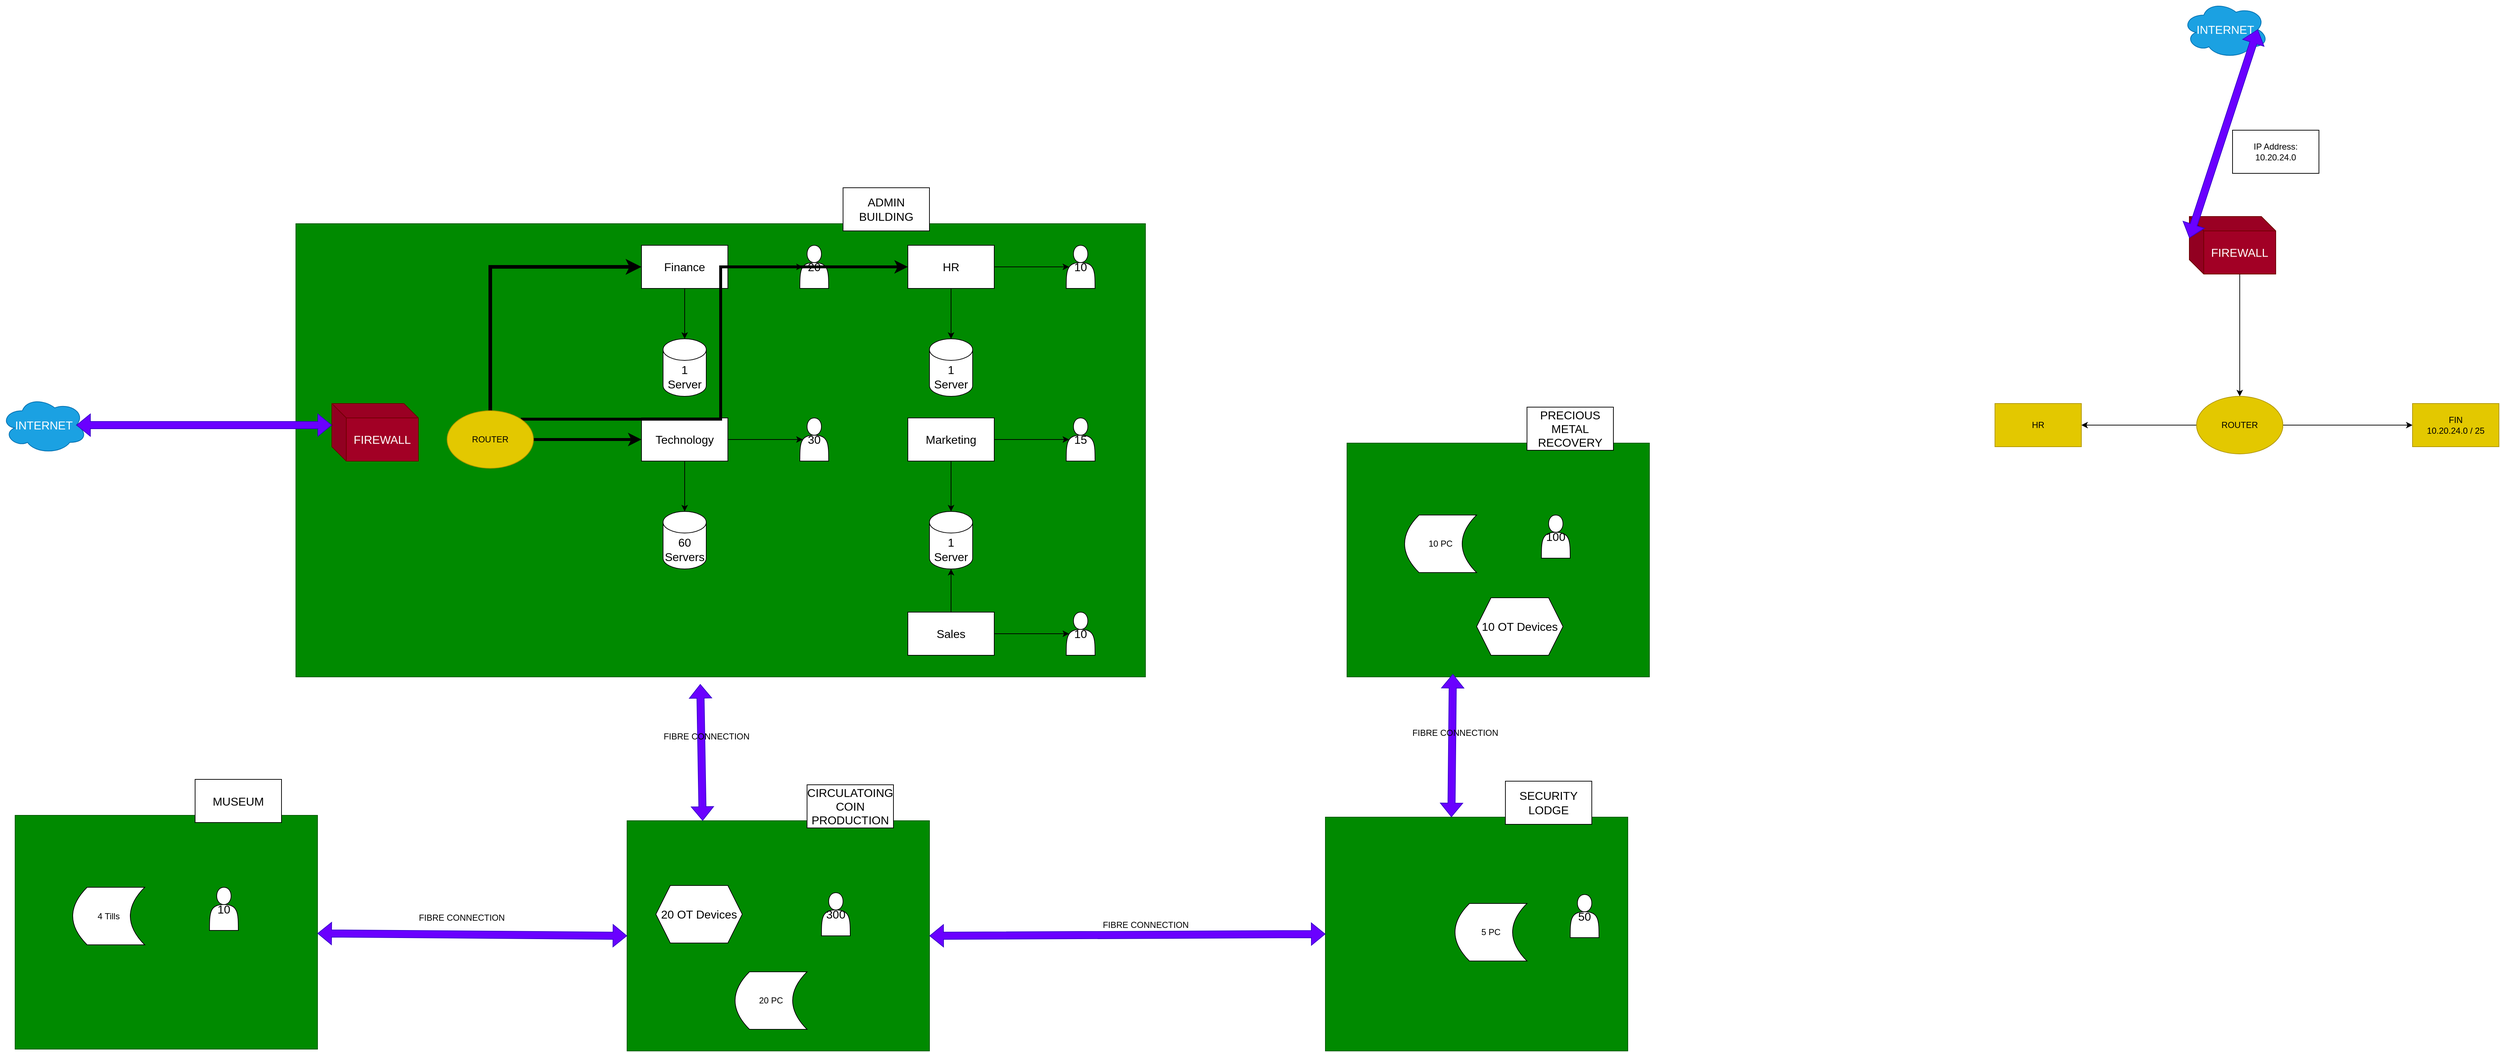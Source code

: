 <mxfile version="22.1.18" type="device">
  <diagram name="Page-1" id="r7yUffq-W_z64B7sUxZy">
    <mxGraphModel dx="2442" dy="2124" grid="1" gridSize="10" guides="1" tooltips="1" connect="1" arrows="1" fold="1" page="1" pageScale="1" pageWidth="827" pageHeight="1169" math="0" shadow="0">
      <root>
        <mxCell id="0" />
        <mxCell id="1" parent="0" />
        <mxCell id="exQoNpuggWTd6QfUsrgI-29" value="" style="rounded=0;whiteSpace=wrap;html=1;fillColor=#008a00;fontColor=#ffffff;strokeColor=#005700;fontSize=16;" parent="1" vertex="1">
          <mxGeometry x="-380" y="20" width="1180" height="630" as="geometry" />
        </mxCell>
        <mxCell id="exQoNpuggWTd6QfUsrgI-3" value="" style="edgeStyle=orthogonalEdgeStyle;rounded=0;orthogonalLoop=1;jettySize=auto;html=1;entryX=0.1;entryY=0.5;entryDx=0;entryDy=0;entryPerimeter=0;fontSize=16;" parent="1" source="exQoNpuggWTd6QfUsrgI-1" target="exQoNpuggWTd6QfUsrgI-41" edge="1">
          <mxGeometry relative="1" as="geometry">
            <mxPoint x="300" y="80" as="targetPoint" />
          </mxGeometry>
        </mxCell>
        <mxCell id="exQoNpuggWTd6QfUsrgI-5" value="" style="edgeStyle=orthogonalEdgeStyle;rounded=0;orthogonalLoop=1;jettySize=auto;html=1;entryX=0.5;entryY=0;entryDx=0;entryDy=0;entryPerimeter=0;fontSize=16;" parent="1" source="exQoNpuggWTd6QfUsrgI-1" target="exQoNpuggWTd6QfUsrgI-34" edge="1">
          <mxGeometry relative="1" as="geometry">
            <mxPoint x="160" y="160" as="targetPoint" />
          </mxGeometry>
        </mxCell>
        <mxCell id="exQoNpuggWTd6QfUsrgI-1" value="Finance" style="rounded=0;whiteSpace=wrap;html=1;fontSize=16;" parent="1" vertex="1">
          <mxGeometry x="100" y="50" width="120" height="60" as="geometry" />
        </mxCell>
        <mxCell id="exQoNpuggWTd6QfUsrgI-8" value="" style="edgeStyle=orthogonalEdgeStyle;rounded=0;orthogonalLoop=1;jettySize=auto;html=1;entryX=0.1;entryY=0.5;entryDx=0;entryDy=0;entryPerimeter=0;fontSize=16;" parent="1" source="exQoNpuggWTd6QfUsrgI-6" target="exQoNpuggWTd6QfUsrgI-42" edge="1">
          <mxGeometry relative="1" as="geometry">
            <mxPoint x="660" y="80" as="targetPoint" />
          </mxGeometry>
        </mxCell>
        <mxCell id="exQoNpuggWTd6QfUsrgI-10" value="" style="edgeStyle=orthogonalEdgeStyle;rounded=0;orthogonalLoop=1;jettySize=auto;html=1;entryX=0.5;entryY=0;entryDx=0;entryDy=0;entryPerimeter=0;fontSize=16;" parent="1" source="exQoNpuggWTd6QfUsrgI-6" target="exQoNpuggWTd6QfUsrgI-35" edge="1">
          <mxGeometry relative="1" as="geometry">
            <mxPoint x="530" y="150" as="targetPoint" />
          </mxGeometry>
        </mxCell>
        <mxCell id="exQoNpuggWTd6QfUsrgI-6" value="HR" style="rounded=0;whiteSpace=wrap;html=1;fontSize=16;" parent="1" vertex="1">
          <mxGeometry x="470" y="50" width="120" height="60" as="geometry" />
        </mxCell>
        <mxCell id="exQoNpuggWTd6QfUsrgI-15" value="" style="edgeStyle=orthogonalEdgeStyle;rounded=0;orthogonalLoop=1;jettySize=auto;html=1;entryX=0.1;entryY=0.5;entryDx=0;entryDy=0;entryPerimeter=0;fontSize=16;" parent="1" source="exQoNpuggWTd6QfUsrgI-11" target="exQoNpuggWTd6QfUsrgI-39" edge="1">
          <mxGeometry relative="1" as="geometry">
            <mxPoint x="300" y="320" as="targetPoint" />
          </mxGeometry>
        </mxCell>
        <mxCell id="exQoNpuggWTd6QfUsrgI-17" value="" style="edgeStyle=orthogonalEdgeStyle;rounded=0;orthogonalLoop=1;jettySize=auto;html=1;entryX=0.5;entryY=0;entryDx=0;entryDy=0;entryPerimeter=0;fontSize=16;" parent="1" source="exQoNpuggWTd6QfUsrgI-11" target="exQoNpuggWTd6QfUsrgI-32" edge="1">
          <mxGeometry relative="1" as="geometry">
            <mxPoint x="160" y="410" as="targetPoint" />
          </mxGeometry>
        </mxCell>
        <mxCell id="exQoNpuggWTd6QfUsrgI-11" value="Technology" style="rounded=0;whiteSpace=wrap;html=1;fontSize=16;" parent="1" vertex="1">
          <mxGeometry x="100" y="290" width="120" height="60" as="geometry" />
        </mxCell>
        <mxCell id="exQoNpuggWTd6QfUsrgI-20" value="" style="edgeStyle=orthogonalEdgeStyle;rounded=0;orthogonalLoop=1;jettySize=auto;html=1;entryX=0.1;entryY=0.5;entryDx=0;entryDy=0;entryPerimeter=0;fontSize=16;" parent="1" source="exQoNpuggWTd6QfUsrgI-18" target="exQoNpuggWTd6QfUsrgI-38" edge="1">
          <mxGeometry relative="1" as="geometry">
            <mxPoint x="670" y="320" as="targetPoint" />
          </mxGeometry>
        </mxCell>
        <mxCell id="exQoNpuggWTd6QfUsrgI-22" value="" style="edgeStyle=orthogonalEdgeStyle;rounded=0;orthogonalLoop=1;jettySize=auto;html=1;entryX=0.5;entryY=0;entryDx=0;entryDy=0;entryPerimeter=0;fontSize=16;" parent="1" source="exQoNpuggWTd6QfUsrgI-18" target="exQoNpuggWTd6QfUsrgI-33" edge="1">
          <mxGeometry relative="1" as="geometry">
            <mxPoint x="530" y="400" as="targetPoint" />
          </mxGeometry>
        </mxCell>
        <mxCell id="exQoNpuggWTd6QfUsrgI-18" value="Marketing" style="rounded=0;whiteSpace=wrap;html=1;fontSize=16;" parent="1" vertex="1">
          <mxGeometry x="470" y="290" width="120" height="60" as="geometry" />
        </mxCell>
        <mxCell id="exQoNpuggWTd6QfUsrgI-24" style="edgeStyle=orthogonalEdgeStyle;rounded=0;orthogonalLoop=1;jettySize=auto;html=1;exitX=0.5;exitY=0;exitDx=0;exitDy=0;entryX=0.5;entryY=1;entryDx=0;entryDy=0;entryPerimeter=0;fontSize=16;" parent="1" source="exQoNpuggWTd6QfUsrgI-23" target="exQoNpuggWTd6QfUsrgI-33" edge="1">
          <mxGeometry relative="1" as="geometry">
            <mxPoint x="530" y="520" as="targetPoint" />
          </mxGeometry>
        </mxCell>
        <mxCell id="exQoNpuggWTd6QfUsrgI-26" value="" style="edgeStyle=orthogonalEdgeStyle;rounded=0;orthogonalLoop=1;jettySize=auto;html=1;entryX=0.1;entryY=0.5;entryDx=0;entryDy=0;entryPerimeter=0;fontSize=16;" parent="1" source="exQoNpuggWTd6QfUsrgI-23" target="exQoNpuggWTd6QfUsrgI-40" edge="1">
          <mxGeometry relative="1" as="geometry">
            <mxPoint x="660" y="580" as="targetPoint" />
          </mxGeometry>
        </mxCell>
        <mxCell id="exQoNpuggWTd6QfUsrgI-23" value="Sales" style="rounded=0;whiteSpace=wrap;html=1;fontSize=16;" parent="1" vertex="1">
          <mxGeometry x="470" y="560" width="120" height="60" as="geometry" />
        </mxCell>
        <mxCell id="exQoNpuggWTd6QfUsrgI-30" value="ADMIN BUILDING" style="rounded=0;whiteSpace=wrap;html=1;fontSize=16;" parent="1" vertex="1">
          <mxGeometry x="380" y="-30" width="120" height="60" as="geometry" />
        </mxCell>
        <mxCell id="exQoNpuggWTd6QfUsrgI-32" value="60 Servers" style="shape=cylinder3;whiteSpace=wrap;html=1;boundedLbl=1;backgroundOutline=1;size=15;fontSize=16;" parent="1" vertex="1">
          <mxGeometry x="130" y="420" width="60" height="80" as="geometry" />
        </mxCell>
        <mxCell id="exQoNpuggWTd6QfUsrgI-33" value="1 Server" style="shape=cylinder3;whiteSpace=wrap;html=1;boundedLbl=1;backgroundOutline=1;size=15;fontSize=16;" parent="1" vertex="1">
          <mxGeometry x="500" y="420" width="60" height="80" as="geometry" />
        </mxCell>
        <mxCell id="exQoNpuggWTd6QfUsrgI-34" value="1 Server" style="shape=cylinder3;whiteSpace=wrap;html=1;boundedLbl=1;backgroundOutline=1;size=15;fontSize=16;" parent="1" vertex="1">
          <mxGeometry x="130" y="180" width="60" height="80" as="geometry" />
        </mxCell>
        <mxCell id="exQoNpuggWTd6QfUsrgI-35" value="1 Server" style="shape=cylinder3;whiteSpace=wrap;html=1;boundedLbl=1;backgroundOutline=1;size=15;fontSize=16;" parent="1" vertex="1">
          <mxGeometry x="500" y="180" width="60" height="80" as="geometry" />
        </mxCell>
        <mxCell id="exQoNpuggWTd6QfUsrgI-36" value="INTERNET" style="ellipse;shape=cloud;whiteSpace=wrap;html=1;fillColor=#1ba1e2;fontColor=#ffffff;strokeColor=#006EAF;fontSize=16;" parent="1" vertex="1">
          <mxGeometry x="-790" y="260" width="120" height="80" as="geometry" />
        </mxCell>
        <mxCell id="exQoNpuggWTd6QfUsrgI-37" value="" style="rounded=0;whiteSpace=wrap;html=1;fillColor=#008a00;fontColor=#ffffff;strokeColor=#005700;fontSize=16;" parent="1" vertex="1">
          <mxGeometry x="80" y="850" width="420" height="320" as="geometry" />
        </mxCell>
        <mxCell id="exQoNpuggWTd6QfUsrgI-38" value="15" style="shape=actor;whiteSpace=wrap;html=1;fontSize=16;" parent="1" vertex="1">
          <mxGeometry x="690" y="290" width="40" height="60" as="geometry" />
        </mxCell>
        <mxCell id="exQoNpuggWTd6QfUsrgI-39" value="30" style="shape=actor;whiteSpace=wrap;html=1;fontSize=16;" parent="1" vertex="1">
          <mxGeometry x="320" y="290" width="40" height="60" as="geometry" />
        </mxCell>
        <mxCell id="exQoNpuggWTd6QfUsrgI-40" value="10" style="shape=actor;whiteSpace=wrap;html=1;fontSize=16;" parent="1" vertex="1">
          <mxGeometry x="690" y="560" width="40" height="60" as="geometry" />
        </mxCell>
        <mxCell id="exQoNpuggWTd6QfUsrgI-41" value="20" style="shape=actor;whiteSpace=wrap;html=1;fontSize=16;" parent="1" vertex="1">
          <mxGeometry x="320" y="50" width="40" height="60" as="geometry" />
        </mxCell>
        <mxCell id="exQoNpuggWTd6QfUsrgI-42" value="10" style="shape=actor;whiteSpace=wrap;html=1;fontSize=16;" parent="1" vertex="1">
          <mxGeometry x="690" y="50" width="40" height="60" as="geometry" />
        </mxCell>
        <mxCell id="exQoNpuggWTd6QfUsrgI-43" value="CIRCULATOING COIN PRODUCTION" style="rounded=0;whiteSpace=wrap;html=1;fontSize=16;" parent="1" vertex="1">
          <mxGeometry x="330" y="800" width="120" height="60" as="geometry" />
        </mxCell>
        <mxCell id="exQoNpuggWTd6QfUsrgI-44" value="FIREWALL" style="shape=cube;whiteSpace=wrap;html=1;boundedLbl=1;backgroundOutline=1;darkOpacity=0.05;darkOpacity2=0.1;fillColor=#a20025;fontColor=#ffffff;strokeColor=#6F0000;fontSize=16;" parent="1" vertex="1">
          <mxGeometry x="-330" y="270" width="120" height="80" as="geometry" />
        </mxCell>
        <mxCell id="exQoNpuggWTd6QfUsrgI-45" value="" style="shape=flexArrow;endArrow=classic;startArrow=classic;html=1;rounded=0;exitX=0.875;exitY=0.5;exitDx=0;exitDy=0;exitPerimeter=0;entryX=0;entryY=0;entryDx=0;entryDy=30;entryPerimeter=0;fillColor=#6a00ff;strokeColor=#3700CC;fontSize=16;" parent="1" source="exQoNpuggWTd6QfUsrgI-36" target="exQoNpuggWTd6QfUsrgI-44" edge="1">
          <mxGeometry width="100" height="100" relative="1" as="geometry">
            <mxPoint x="-500" y="299.52" as="sourcePoint" />
            <mxPoint x="-410" y="300" as="targetPoint" />
          </mxGeometry>
        </mxCell>
        <mxCell id="exQoNpuggWTd6QfUsrgI-46" value="300" style="shape=actor;whiteSpace=wrap;html=1;fontSize=16;" parent="1" vertex="1">
          <mxGeometry x="350" y="950" width="40" height="60" as="geometry" />
        </mxCell>
        <mxCell id="exQoNpuggWTd6QfUsrgI-48" value="20 OT Devices" style="shape=hexagon;perimeter=hexagonPerimeter2;whiteSpace=wrap;html=1;fixedSize=1;fontSize=16;" parent="1" vertex="1">
          <mxGeometry x="120" y="940" width="120" height="80" as="geometry" />
        </mxCell>
        <mxCell id="exQoNpuggWTd6QfUsrgI-50" value="20 PC" style="shape=dataStorage;whiteSpace=wrap;html=1;fixedSize=1;" parent="1" vertex="1">
          <mxGeometry x="230" y="1060" width="100" height="80" as="geometry" />
        </mxCell>
        <mxCell id="exQoNpuggWTd6QfUsrgI-53" value="" style="shape=flexArrow;endArrow=classic;startArrow=classic;html=1;rounded=0;exitX=0.25;exitY=0;exitDx=0;exitDy=0;entryX=0.476;entryY=1.016;entryDx=0;entryDy=0;entryPerimeter=0;fillColor=#6a00ff;strokeColor=#3700CC;" parent="1" source="exQoNpuggWTd6QfUsrgI-37" target="exQoNpuggWTd6QfUsrgI-29" edge="1">
          <mxGeometry width="100" height="100" relative="1" as="geometry">
            <mxPoint x="180" y="750" as="sourcePoint" />
            <mxPoint x="180" y="670" as="targetPoint" />
          </mxGeometry>
        </mxCell>
        <mxCell id="exQoNpuggWTd6QfUsrgI-54" value="FIBRE CONNECTION" style="text;html=1;align=center;verticalAlign=middle;resizable=0;points=[];autosize=1;strokeColor=none;fillColor=none;" parent="1" vertex="1">
          <mxGeometry x="120" y="718" width="140" height="30" as="geometry" />
        </mxCell>
        <mxCell id="exQoNpuggWTd6QfUsrgI-60" value="" style="rounded=0;whiteSpace=wrap;html=1;fillColor=#008a00;fontColor=#ffffff;strokeColor=#005700;fontSize=16;" parent="1" vertex="1">
          <mxGeometry x="1050" y="845" width="420" height="325" as="geometry" />
        </mxCell>
        <mxCell id="exQoNpuggWTd6QfUsrgI-61" value="SECURITY LODGE" style="rounded=0;whiteSpace=wrap;html=1;fontSize=16;" parent="1" vertex="1">
          <mxGeometry x="1300" y="795" width="120" height="60" as="geometry" />
        </mxCell>
        <mxCell id="exQoNpuggWTd6QfUsrgI-62" value="50" style="shape=actor;whiteSpace=wrap;html=1;fontSize=16;" parent="1" vertex="1">
          <mxGeometry x="1390" y="952.5" width="40" height="60" as="geometry" />
        </mxCell>
        <mxCell id="exQoNpuggWTd6QfUsrgI-64" value="5 PC" style="shape=dataStorage;whiteSpace=wrap;html=1;fixedSize=1;" parent="1" vertex="1">
          <mxGeometry x="1230" y="965" width="100" height="80" as="geometry" />
        </mxCell>
        <mxCell id="exQoNpuggWTd6QfUsrgI-65" value="" style="shape=flexArrow;endArrow=classic;startArrow=classic;html=1;rounded=0;exitX=1;exitY=0.5;exitDx=0;exitDy=0;entryX=0;entryY=0.5;entryDx=0;entryDy=0;fillColor=#6a00ff;strokeColor=#3700CC;" parent="1" source="exQoNpuggWTd6QfUsrgI-37" target="exQoNpuggWTd6QfUsrgI-60" edge="1">
          <mxGeometry width="100" height="100" relative="1" as="geometry">
            <mxPoint x="688" y="1010" as="sourcePoint" />
            <mxPoint x="690" y="811" as="targetPoint" />
          </mxGeometry>
        </mxCell>
        <mxCell id="exQoNpuggWTd6QfUsrgI-66" value="FIBRE CONNECTION" style="text;html=1;align=center;verticalAlign=middle;resizable=0;points=[];autosize=1;strokeColor=none;fillColor=none;" parent="1" vertex="1">
          <mxGeometry x="730" y="980" width="140" height="30" as="geometry" />
        </mxCell>
        <mxCell id="exQoNpuggWTd6QfUsrgI-67" value="" style="rounded=0;whiteSpace=wrap;html=1;fillColor=#008a00;fontColor=#ffffff;strokeColor=#005700;fontSize=16;" parent="1" vertex="1">
          <mxGeometry x="1080" y="325" width="420" height="325" as="geometry" />
        </mxCell>
        <mxCell id="exQoNpuggWTd6QfUsrgI-68" value="PRECIOUS METAL RECOVERY" style="rounded=0;whiteSpace=wrap;html=1;fontSize=16;" parent="1" vertex="1">
          <mxGeometry x="1330" y="275" width="120" height="60" as="geometry" />
        </mxCell>
        <mxCell id="exQoNpuggWTd6QfUsrgI-69" value="100" style="shape=actor;whiteSpace=wrap;html=1;fontSize=16;" parent="1" vertex="1">
          <mxGeometry x="1350" y="425" width="40" height="60" as="geometry" />
        </mxCell>
        <mxCell id="exQoNpuggWTd6QfUsrgI-70" value="10 PC" style="shape=dataStorage;whiteSpace=wrap;html=1;fixedSize=1;" parent="1" vertex="1">
          <mxGeometry x="1160" y="425" width="100" height="80" as="geometry" />
        </mxCell>
        <mxCell id="exQoNpuggWTd6QfUsrgI-71" value="" style="rounded=0;whiteSpace=wrap;html=1;fillColor=#008a00;fontColor=#ffffff;strokeColor=#005700;fontSize=16;" parent="1" vertex="1">
          <mxGeometry x="-770" y="842.5" width="420" height="325" as="geometry" />
        </mxCell>
        <mxCell id="exQoNpuggWTd6QfUsrgI-72" value="MUSEUM" style="rounded=0;whiteSpace=wrap;html=1;fontSize=16;" parent="1" vertex="1">
          <mxGeometry x="-520" y="792.5" width="120" height="60" as="geometry" />
        </mxCell>
        <mxCell id="exQoNpuggWTd6QfUsrgI-73" value="10" style="shape=actor;whiteSpace=wrap;html=1;fontSize=16;" parent="1" vertex="1">
          <mxGeometry x="-500" y="942.5" width="40" height="60" as="geometry" />
        </mxCell>
        <mxCell id="exQoNpuggWTd6QfUsrgI-74" value="4 Tills" style="shape=dataStorage;whiteSpace=wrap;html=1;fixedSize=1;" parent="1" vertex="1">
          <mxGeometry x="-690" y="942.5" width="100" height="80" as="geometry" />
        </mxCell>
        <mxCell id="exQoNpuggWTd6QfUsrgI-75" value="" style="shape=flexArrow;endArrow=classic;startArrow=classic;html=1;rounded=0;fillColor=#6a00ff;strokeColor=#3700CC;entryX=0;entryY=0.5;entryDx=0;entryDy=0;" parent="1" source="exQoNpuggWTd6QfUsrgI-71" target="exQoNpuggWTd6QfUsrgI-37" edge="1">
          <mxGeometry width="100" height="100" relative="1" as="geometry">
            <mxPoint x="-330" y="1004.5" as="sourcePoint" />
            <mxPoint x="90" y="1003" as="targetPoint" />
          </mxGeometry>
        </mxCell>
        <mxCell id="exQoNpuggWTd6QfUsrgI-76" value="FIBRE CONNECTION" style="text;html=1;align=center;verticalAlign=middle;resizable=0;points=[];autosize=1;strokeColor=none;fillColor=none;" parent="1" vertex="1">
          <mxGeometry x="-220" y="970" width="140" height="30" as="geometry" />
        </mxCell>
        <mxCell id="exQoNpuggWTd6QfUsrgI-77" value="10 OT Devices" style="shape=hexagon;perimeter=hexagonPerimeter2;whiteSpace=wrap;html=1;fixedSize=1;fontSize=16;" parent="1" vertex="1">
          <mxGeometry x="1260" y="540" width="120" height="80" as="geometry" />
        </mxCell>
        <mxCell id="exQoNpuggWTd6QfUsrgI-78" value="" style="shape=flexArrow;endArrow=classic;startArrow=classic;html=1;rounded=0;exitX=0.25;exitY=0;exitDx=0;exitDy=0;entryX=0.361;entryY=1.001;entryDx=0;entryDy=0;entryPerimeter=0;fillColor=#6a00ff;strokeColor=#3700CC;" parent="1" edge="1">
          <mxGeometry width="100" height="100" relative="1" as="geometry">
            <mxPoint x="1225" y="845" as="sourcePoint" />
            <mxPoint x="1227" y="646" as="targetPoint" />
          </mxGeometry>
        </mxCell>
        <mxCell id="exQoNpuggWTd6QfUsrgI-79" value="FIBRE CONNECTION" style="text;html=1;align=center;verticalAlign=middle;resizable=0;points=[];autosize=1;strokeColor=none;fillColor=none;" parent="1" vertex="1">
          <mxGeometry x="1160" y="713" width="140" height="30" as="geometry" />
        </mxCell>
        <mxCell id="exQoNpuggWTd6QfUsrgI-81" style="edgeStyle=orthogonalEdgeStyle;rounded=0;orthogonalLoop=1;jettySize=auto;html=1;exitX=0.5;exitY=0;exitDx=0;exitDy=0;entryX=0;entryY=0.5;entryDx=0;entryDy=0;strokeWidth=5;" parent="1" source="exQoNpuggWTd6QfUsrgI-80" target="exQoNpuggWTd6QfUsrgI-1" edge="1">
          <mxGeometry relative="1" as="geometry" />
        </mxCell>
        <mxCell id="exQoNpuggWTd6QfUsrgI-82" style="edgeStyle=orthogonalEdgeStyle;rounded=0;orthogonalLoop=1;jettySize=auto;html=1;exitX=1;exitY=0;exitDx=0;exitDy=0;entryX=0;entryY=0.5;entryDx=0;entryDy=0;strokeWidth=4;" parent="1" source="exQoNpuggWTd6QfUsrgI-80" target="exQoNpuggWTd6QfUsrgI-6" edge="1">
          <mxGeometry relative="1" as="geometry" />
        </mxCell>
        <mxCell id="exQoNpuggWTd6QfUsrgI-83" style="edgeStyle=orthogonalEdgeStyle;rounded=0;orthogonalLoop=1;jettySize=auto;html=1;exitX=1;exitY=0.5;exitDx=0;exitDy=0;entryX=0;entryY=0.5;entryDx=0;entryDy=0;strokeWidth=4;" parent="1" source="exQoNpuggWTd6QfUsrgI-80" target="exQoNpuggWTd6QfUsrgI-11" edge="1">
          <mxGeometry relative="1" as="geometry" />
        </mxCell>
        <mxCell id="exQoNpuggWTd6QfUsrgI-80" value="ROUTER" style="ellipse;whiteSpace=wrap;html=1;fillColor=#e3c800;fontColor=#000000;strokeColor=#B09500;" parent="1" vertex="1">
          <mxGeometry x="-170" y="280" width="120" height="80" as="geometry" />
        </mxCell>
        <mxCell id="TAJMVE1NWLni4-ESnmPy-22" value="INTERNET" style="ellipse;shape=cloud;whiteSpace=wrap;html=1;fillColor=#1ba1e2;fontColor=#ffffff;strokeColor=#006EAF;fontSize=16;" parent="1" vertex="1">
          <mxGeometry x="2240" y="-290" width="120" height="80" as="geometry" />
        </mxCell>
        <mxCell id="FXw4Os1aEV76UC7jO4sY-3" style="edgeStyle=orthogonalEdgeStyle;rounded=0;orthogonalLoop=1;jettySize=auto;html=1;exitX=0;exitY=0;exitDx=70;exitDy=80;exitPerimeter=0;entryX=0.5;entryY=0;entryDx=0;entryDy=0;" edge="1" parent="1" source="TAJMVE1NWLni4-ESnmPy-28" target="TAJMVE1NWLni4-ESnmPy-33">
          <mxGeometry relative="1" as="geometry" />
        </mxCell>
        <mxCell id="TAJMVE1NWLni4-ESnmPy-28" value="FIREWALL" style="shape=cube;whiteSpace=wrap;html=1;boundedLbl=1;backgroundOutline=1;darkOpacity=0.05;darkOpacity2=0.1;fillColor=#a20025;fontColor=#ffffff;strokeColor=#6F0000;fontSize=16;" parent="1" vertex="1">
          <mxGeometry x="2250" y="10" width="120" height="80" as="geometry" />
        </mxCell>
        <mxCell id="TAJMVE1NWLni4-ESnmPy-29" value="" style="shape=flexArrow;endArrow=classic;startArrow=classic;html=1;rounded=0;exitX=0.875;exitY=0.5;exitDx=0;exitDy=0;exitPerimeter=0;entryX=0;entryY=0;entryDx=0;entryDy=30;entryPerimeter=0;fillColor=#6a00ff;strokeColor=#3700CC;fontSize=16;" parent="1" source="TAJMVE1NWLni4-ESnmPy-22" target="TAJMVE1NWLni4-ESnmPy-28" edge="1">
          <mxGeometry width="100" height="100" relative="1" as="geometry">
            <mxPoint x="2030" y="289.52" as="sourcePoint" />
            <mxPoint x="2120" y="290" as="targetPoint" />
          </mxGeometry>
        </mxCell>
        <mxCell id="FXw4Os1aEV76UC7jO4sY-5" value="" style="edgeStyle=orthogonalEdgeStyle;rounded=0;orthogonalLoop=1;jettySize=auto;html=1;" edge="1" parent="1" source="TAJMVE1NWLni4-ESnmPy-33" target="FXw4Os1aEV76UC7jO4sY-4">
          <mxGeometry relative="1" as="geometry" />
        </mxCell>
        <mxCell id="FXw4Os1aEV76UC7jO4sY-7" value="" style="edgeStyle=orthogonalEdgeStyle;rounded=0;orthogonalLoop=1;jettySize=auto;html=1;" edge="1" parent="1" source="TAJMVE1NWLni4-ESnmPy-33" target="FXw4Os1aEV76UC7jO4sY-6">
          <mxGeometry relative="1" as="geometry" />
        </mxCell>
        <mxCell id="TAJMVE1NWLni4-ESnmPy-33" value="ROUTER" style="ellipse;whiteSpace=wrap;html=1;fillColor=#e3c800;fontColor=#000000;strokeColor=#B09500;" parent="1" vertex="1">
          <mxGeometry x="2260" y="260" width="120" height="80" as="geometry" />
        </mxCell>
        <mxCell id="FXw4Os1aEV76UC7jO4sY-2" value="IP Address: 10.20.24.0" style="whiteSpace=wrap;html=1;" vertex="1" parent="1">
          <mxGeometry x="2310" y="-110" width="120" height="60" as="geometry" />
        </mxCell>
        <mxCell id="FXw4Os1aEV76UC7jO4sY-4" value="FIN&lt;br&gt;10.20.24.0 / 25" style="whiteSpace=wrap;html=1;fillColor=#e3c800;strokeColor=#B09500;fontColor=#000000;" vertex="1" parent="1">
          <mxGeometry x="2560" y="270" width="120" height="60" as="geometry" />
        </mxCell>
        <mxCell id="FXw4Os1aEV76UC7jO4sY-6" value="HR" style="whiteSpace=wrap;html=1;fillColor=#e3c800;strokeColor=#B09500;fontColor=#000000;" vertex="1" parent="1">
          <mxGeometry x="1980" y="270" width="120" height="60" as="geometry" />
        </mxCell>
      </root>
    </mxGraphModel>
  </diagram>
</mxfile>
